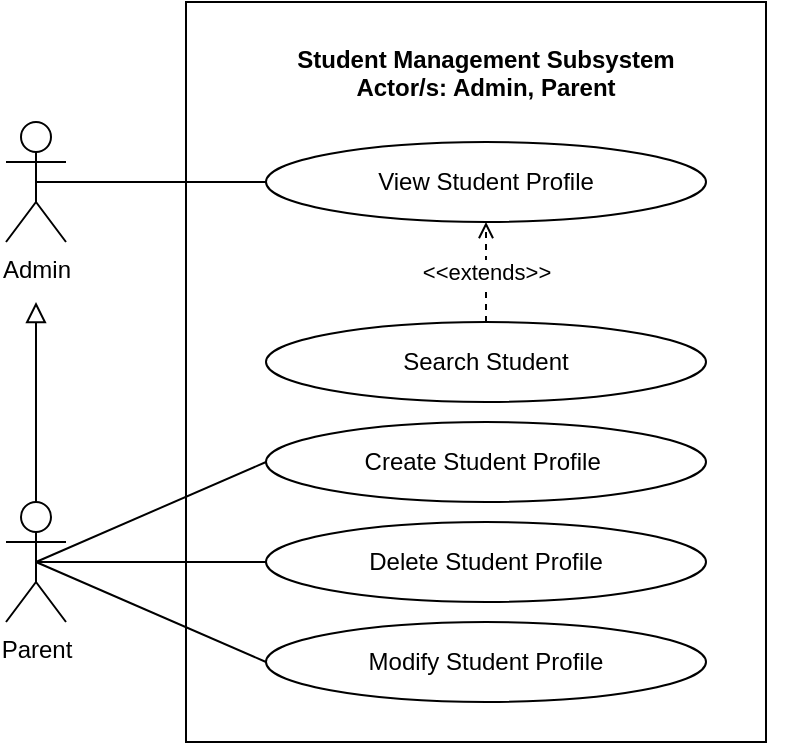 <mxfile version="14.6.13" type="device" pages="10"><diagram id="qzljFB-hOaYWBOiEcN4N" name="SMS"><mxGraphModel dx="926" dy="626" grid="1" gridSize="10" guides="1" tooltips="1" connect="1" arrows="1" fold="1" page="1" pageScale="1" pageWidth="850" pageHeight="1100" math="0" shadow="0"><root><mxCell id="JewozOC8yLnpFLmOhMqg-0"/><mxCell id="JewozOC8yLnpFLmOhMqg-1" parent="JewozOC8yLnpFLmOhMqg-0"/><mxCell id="FqNuev9cHc2IyG5jevnL-0" value="" style="html=1;fillColor=none;" parent="JewozOC8yLnpFLmOhMqg-1" vertex="1"><mxGeometry x="420" y="180" width="290" height="370" as="geometry"/></mxCell><mxCell id="FqNuev9cHc2IyG5jevnL-2" style="edgeStyle=none;rounded=0;jumpStyle=arc;jumpSize=14;orthogonalLoop=1;jettySize=auto;html=1;exitX=0.5;exitY=0.5;exitDx=0;exitDy=0;exitPerimeter=0;entryX=0;entryY=0.5;entryDx=0;entryDy=0;startArrow=none;startFill=0;endArrow=none;endFill=0;startSize=11;endSize=11;" parent="JewozOC8yLnpFLmOhMqg-1" source="FqNuev9cHc2IyG5jevnL-6" target="FqNuev9cHc2IyG5jevnL-14" edge="1"><mxGeometry relative="1" as="geometry"/></mxCell><mxCell id="FqNuev9cHc2IyG5jevnL-4" style="edgeStyle=none;rounded=0;jumpStyle=arc;jumpSize=14;orthogonalLoop=1;jettySize=auto;html=1;exitX=0.5;exitY=0.5;exitDx=0;exitDy=0;exitPerimeter=0;entryX=0;entryY=0.5;entryDx=0;entryDy=0;startArrow=none;startFill=0;endArrow=none;endFill=0;startSize=11;endSize=11;" parent="JewozOC8yLnpFLmOhMqg-1" source="FqNuev9cHc2IyG5jevnL-6" target="FqNuev9cHc2IyG5jevnL-18" edge="1"><mxGeometry relative="1" as="geometry"/></mxCell><mxCell id="3w_TDD0MuZPfGeYKdoQH-3" style="edgeStyle=none;rounded=0;orthogonalLoop=1;jettySize=auto;html=1;exitX=0.5;exitY=0.5;exitDx=0;exitDy=0;exitPerimeter=0;entryX=0;entryY=0.5;entryDx=0;entryDy=0;endArrow=none;endFill=0;" parent="JewozOC8yLnpFLmOhMqg-1" source="FqNuev9cHc2IyG5jevnL-6" target="3w_TDD0MuZPfGeYKdoQH-0" edge="1"><mxGeometry relative="1" as="geometry"/></mxCell><mxCell id="qfskkZoIAtr-PpaSTrch-0" value="" style="edgeStyle=none;rounded=0;jumpStyle=arc;jumpSize=10;orthogonalLoop=1;jettySize=auto;html=1;endArrow=block;endFill=0;endSize=8;exitX=0.5;exitY=0;exitDx=0;exitDy=0;exitPerimeter=0;" parent="JewozOC8yLnpFLmOhMqg-1" source="FqNuev9cHc2IyG5jevnL-6" edge="1"><mxGeometry relative="1" as="geometry"><mxPoint x="345" y="400" as="sourcePoint"/><mxPoint x="345" y="330" as="targetPoint"/></mxGeometry></mxCell><mxCell id="FqNuev9cHc2IyG5jevnL-6" value="Parent" style="shape=umlActor;verticalLabelPosition=bottom;verticalAlign=top;html=1;fillColor=none;" parent="JewozOC8yLnpFLmOhMqg-1" vertex="1"><mxGeometry x="330" y="430" width="30" height="60" as="geometry"/></mxCell><mxCell id="4HteezjayI1AIiGVY9ii-0" style="edgeStyle=none;rounded=0;orthogonalLoop=1;jettySize=auto;html=1;exitX=0.5;exitY=0.5;exitDx=0;exitDy=0;exitPerimeter=0;entryX=0;entryY=0.5;entryDx=0;entryDy=0;endArrow=none;endFill=0;jumpStyle=arc;jumpSize=10;" parent="JewozOC8yLnpFLmOhMqg-1" source="FqNuev9cHc2IyG5jevnL-10" target="FqNuev9cHc2IyG5jevnL-15" edge="1"><mxGeometry relative="1" as="geometry"/></mxCell><mxCell id="FqNuev9cHc2IyG5jevnL-10" value="Admin" style="shape=umlActor;verticalLabelPosition=bottom;verticalAlign=top;html=1;fillColor=none;" parent="JewozOC8yLnpFLmOhMqg-1" vertex="1"><mxGeometry x="330" y="240" width="30" height="60" as="geometry"/></mxCell><mxCell id="FqNuev9cHc2IyG5jevnL-12" value="Student Management Subsystem&#10;Actor/s: Admin, Parent" style="text;align=center;fontStyle=1;verticalAlign=middle;spacingLeft=3;spacingRight=3;strokeColor=none;rotatable=0;points=[[0,0.5],[1,0.5]];portConstraint=eastwest;fillColor=none;" parent="JewozOC8yLnpFLmOhMqg-1" vertex="1"><mxGeometry x="410" y="200" width="320" height="30" as="geometry"/></mxCell><mxCell id="FqNuev9cHc2IyG5jevnL-14" value="Create Student Profile&amp;nbsp;" style="ellipse;whiteSpace=wrap;html=1;fillColor=none;" parent="JewozOC8yLnpFLmOhMqg-1" vertex="1"><mxGeometry x="460" y="390" width="220" height="40" as="geometry"/></mxCell><mxCell id="ICvgBUBzWEFraVmd5HbI-2" value="&amp;lt;&amp;lt;extends&amp;gt;&amp;gt;" style="edgeStyle=none;rounded=0;jumpStyle=arc;jumpSize=10;orthogonalLoop=1;jettySize=auto;html=1;exitX=0.5;exitY=0;exitDx=0;exitDy=0;entryX=0.5;entryY=1;entryDx=0;entryDy=0;dashed=1;endArrow=open;endFill=0;" parent="JewozOC8yLnpFLmOhMqg-1" source="ICvgBUBzWEFraVmd5HbI-0" target="FqNuev9cHc2IyG5jevnL-15" edge="1"><mxGeometry relative="1" as="geometry"/></mxCell><mxCell id="FqNuev9cHc2IyG5jevnL-15" value="View Student Profile" style="ellipse;whiteSpace=wrap;html=1;fillColor=none;" parent="JewozOC8yLnpFLmOhMqg-1" vertex="1"><mxGeometry x="460" y="250" width="220" height="40" as="geometry"/></mxCell><mxCell id="FqNuev9cHc2IyG5jevnL-18" value="Modify Student Profile" style="ellipse;whiteSpace=wrap;html=1;fillColor=none;" parent="JewozOC8yLnpFLmOhMqg-1" vertex="1"><mxGeometry x="460" y="490" width="220" height="40" as="geometry"/></mxCell><mxCell id="3w_TDD0MuZPfGeYKdoQH-0" value="Delete Student Profile" style="ellipse;whiteSpace=wrap;html=1;fillColor=none;" parent="JewozOC8yLnpFLmOhMqg-1" vertex="1"><mxGeometry x="460" y="440" width="220" height="40" as="geometry"/></mxCell><mxCell id="ICvgBUBzWEFraVmd5HbI-0" value="Search Student" style="ellipse;whiteSpace=wrap;html=1;fillColor=none;" parent="JewozOC8yLnpFLmOhMqg-1" vertex="1"><mxGeometry x="460" y="340" width="220" height="40" as="geometry"/></mxCell></root></mxGraphModel></diagram><diagram id="hZojRljrfaBt_-NroHho" name="PARENTS AREA"><mxGraphModel dx="926" dy="626" grid="1" gridSize="10" guides="1" tooltips="1" connect="1" arrows="1" fold="1" page="1" pageScale="1" pageWidth="850" pageHeight="1100" math="0" shadow="0"><root><mxCell id="EquTxbhpZ0DYuYhOju7X-0"/><mxCell id="EquTxbhpZ0DYuYhOju7X-1" parent="EquTxbhpZ0DYuYhOju7X-0"/><mxCell id="r1uUE86IKF_ywa39t8mg-0" value="" style="html=1;fillColor=none;" parent="EquTxbhpZ0DYuYhOju7X-1" vertex="1"><mxGeometry x="350" y="195" width="240" height="365" as="geometry"/></mxCell><mxCell id="r1uUE86IKF_ywa39t8mg-2" style="edgeStyle=none;rounded=0;jumpStyle=arc;jumpSize=14;orthogonalLoop=1;jettySize=auto;html=1;exitX=0.5;exitY=0.5;exitDx=0;exitDy=0;exitPerimeter=0;entryX=0;entryY=0.5;entryDx=0;entryDy=0;startArrow=none;startFill=0;endArrow=none;endFill=0;startSize=11;endSize=11;" parent="EquTxbhpZ0DYuYhOju7X-1" source="r1uUE86IKF_ywa39t8mg-4" target="r1uUE86IKF_ywa39t8mg-8" edge="1"><mxGeometry relative="1" as="geometry"/></mxCell><mxCell id="Ktv1PAOE-UDUOPa3zuJM-2" style="edgeStyle=none;rounded=0;jumpStyle=arc;jumpSize=14;orthogonalLoop=1;jettySize=auto;html=1;exitX=0.5;exitY=0.5;exitDx=0;exitDy=0;exitPerimeter=0;entryX=0;entryY=0.5;entryDx=0;entryDy=0;endArrow=none;endFill=0;startSize=9;endSize=11;" parent="EquTxbhpZ0DYuYhOju7X-1" source="r1uUE86IKF_ywa39t8mg-4" target="Ktv1PAOE-UDUOPa3zuJM-0" edge="1"><mxGeometry relative="1" as="geometry"/></mxCell><mxCell id="Ktv1PAOE-UDUOPa3zuJM-3" style="edgeStyle=none;rounded=0;jumpStyle=arc;jumpSize=14;orthogonalLoop=1;jettySize=auto;html=1;exitX=0.5;exitY=0.5;exitDx=0;exitDy=0;exitPerimeter=0;entryX=0;entryY=0.5;entryDx=0;entryDy=0;endArrow=none;endFill=0;startSize=9;endSize=11;" parent="EquTxbhpZ0DYuYhOju7X-1" source="r1uUE86IKF_ywa39t8mg-4" target="Ktv1PAOE-UDUOPa3zuJM-1" edge="1"><mxGeometry relative="1" as="geometry"/></mxCell><mxCell id="B0Bua_NQoxOIs2ykGgWZ-1" style="edgeStyle=none;rounded=0;jumpStyle=arc;jumpSize=14;orthogonalLoop=1;jettySize=auto;html=1;exitX=0.5;exitY=0.5;exitDx=0;exitDy=0;exitPerimeter=0;entryX=0;entryY=0.5;entryDx=0;entryDy=0;endArrow=none;endFill=0;startSize=9;endSize=11;" parent="EquTxbhpZ0DYuYhOju7X-1" source="r1uUE86IKF_ywa39t8mg-4" target="B0Bua_NQoxOIs2ykGgWZ-0" edge="1"><mxGeometry relative="1" as="geometry"/></mxCell><mxCell id="y2tYpzZeK2R2IPfGKgoa-1" style="edgeStyle=none;rounded=0;orthogonalLoop=1;jettySize=auto;html=1;exitX=0.5;exitY=0.5;exitDx=0;exitDy=0;exitPerimeter=0;entryX=0;entryY=0.5;entryDx=0;entryDy=0;endArrow=none;endFill=0;" edge="1" parent="EquTxbhpZ0DYuYhOju7X-1" source="r1uUE86IKF_ywa39t8mg-4" target="y2tYpzZeK2R2IPfGKgoa-0"><mxGeometry relative="1" as="geometry"/></mxCell><mxCell id="r1uUE86IKF_ywa39t8mg-4" value="Parent" style="shape=umlActor;verticalLabelPosition=bottom;verticalAlign=top;html=1;fillColor=none;" parent="EquTxbhpZ0DYuYhOju7X-1" vertex="1"><mxGeometry x="230" y="370" width="30" height="60" as="geometry"/></mxCell><mxCell id="r1uUE86IKF_ywa39t8mg-6" value="Parents Area Subsystem&#10;Actor/s: Parent" style="text;align=center;fontStyle=1;verticalAlign=middle;spacingLeft=3;spacingRight=3;strokeColor=none;rotatable=0;points=[[0,0.5],[1,0.5]];portConstraint=eastwest;fillColor=none;" parent="EquTxbhpZ0DYuYhOju7X-1" vertex="1"><mxGeometry x="310" y="200" width="320" height="30" as="geometry"/></mxCell><mxCell id="r1uUE86IKF_ywa39t8mg-8" value="Select Student Profile" style="ellipse;whiteSpace=wrap;html=1;fillColor=none;" parent="EquTxbhpZ0DYuYhOju7X-1" vertex="1"><mxGeometry x="360" y="260" width="220" height="40" as="geometry"/></mxCell><mxCell id="Ktv1PAOE-UDUOPa3zuJM-0" value="View Announcements" style="ellipse;whiteSpace=wrap;html=1;fillColor=none;" parent="EquTxbhpZ0DYuYhOju7X-1" vertex="1"><mxGeometry x="360" y="320" width="220" height="40" as="geometry"/></mxCell><mxCell id="Ktv1PAOE-UDUOPa3zuJM-1" value="View FAQs" style="ellipse;whiteSpace=wrap;html=1;fillColor=none;" parent="EquTxbhpZ0DYuYhOju7X-1" vertex="1"><mxGeometry x="360" y="380" width="220" height="40" as="geometry"/></mxCell><mxCell id="B0Bua_NQoxOIs2ykGgWZ-0" value="View Timetable" style="ellipse;whiteSpace=wrap;html=1;fillColor=none;" parent="EquTxbhpZ0DYuYhOju7X-1" vertex="1"><mxGeometry x="360" y="440" width="220" height="40" as="geometry"/></mxCell><mxCell id="y2tYpzZeK2R2IPfGKgoa-0" value="Generate Student Reports" style="ellipse;whiteSpace=wrap;html=1;fillColor=none;" vertex="1" parent="EquTxbhpZ0DYuYhOju7X-1"><mxGeometry x="360" y="500" width="220" height="40" as="geometry"/></mxCell></root></mxGraphModel></diagram><diagram id="cgOACI258h6ASG_N2nS3" name="User Management System"><mxGraphModel dx="926" dy="626" grid="1" gridSize="10" guides="1" tooltips="1" connect="1" arrows="1" fold="1" page="1" pageScale="1" pageWidth="850" pageHeight="1100" math="0" shadow="0"><root><mxCell id="4pBLNSyfVHHaNdaM9g67-0"/><mxCell id="4pBLNSyfVHHaNdaM9g67-1" parent="4pBLNSyfVHHaNdaM9g67-0"/><mxCell id="yg8VFdJlbKTCvymAkO1k-0" value="" style="html=1;fillColor=none;" parent="4pBLNSyfVHHaNdaM9g67-1" vertex="1"><mxGeometry x="222.5" y="40" width="597.5" height="340" as="geometry"/></mxCell><mxCell id="yg8VFdJlbKTCvymAkO1k-2" style="edgeStyle=none;rounded=0;jumpStyle=arc;jumpSize=14;orthogonalLoop=1;jettySize=auto;html=1;exitX=0.5;exitY=0.5;exitDx=0;exitDy=0;exitPerimeter=0;entryX=0;entryY=0.5;entryDx=0;entryDy=0;startArrow=none;startFill=0;endArrow=none;endFill=0;startSize=11;endSize=11;" parent="4pBLNSyfVHHaNdaM9g67-1" source="yg8VFdJlbKTCvymAkO1k-3" target="yg8VFdJlbKTCvymAkO1k-17" edge="1"><mxGeometry relative="1" as="geometry"/></mxCell><mxCell id="58diEEKxBO7y6hnNnmIH-4" style="edgeStyle=none;rounded=0;jumpStyle=arc;jumpSize=11;orthogonalLoop=1;jettySize=auto;html=1;exitX=0.5;exitY=0.5;exitDx=0;exitDy=0;exitPerimeter=0;entryX=0;entryY=0.5;entryDx=0;entryDy=0;startArrow=none;startFill=0;endArrow=none;endFill=0;endSize=11;" parent="4pBLNSyfVHHaNdaM9g67-1" source="yg8VFdJlbKTCvymAkO1k-3" target="58diEEKxBO7y6hnNnmIH-0" edge="1"><mxGeometry relative="1" as="geometry"/></mxCell><mxCell id="2KKE1t-yeBwNMqLuAr7k-0" style="edgeStyle=none;rounded=0;jumpStyle=arc;jumpSize=11;orthogonalLoop=1;jettySize=auto;html=1;exitX=0.5;exitY=0.5;exitDx=0;exitDy=0;exitPerimeter=0;entryX=0;entryY=0.5;entryDx=0;entryDy=0;startArrow=none;startFill=0;endArrow=none;endFill=0;endSize=11;" parent="4pBLNSyfVHHaNdaM9g67-1" source="yg8VFdJlbKTCvymAkO1k-3" target="dEjOExGxttlRibOsck3F-0" edge="1"><mxGeometry relative="1" as="geometry"/></mxCell><mxCell id="2KKE1t-yeBwNMqLuAr7k-4" style="edgeStyle=none;rounded=0;jumpStyle=arc;jumpSize=11;orthogonalLoop=1;jettySize=auto;html=1;exitX=0.5;exitY=0.5;exitDx=0;exitDy=0;exitPerimeter=0;entryX=0;entryY=0.5;entryDx=0;entryDy=0;startArrow=none;startFill=0;endArrow=none;endFill=0;endSize=11;" parent="4pBLNSyfVHHaNdaM9g67-1" source="yg8VFdJlbKTCvymAkO1k-3" target="2KKE1t-yeBwNMqLuAr7k-3" edge="1"><mxGeometry relative="1" as="geometry"/></mxCell><mxCell id="yg8VFdJlbKTCvymAkO1k-3" value="Parent" style="shape=umlActor;verticalLabelPosition=bottom;verticalAlign=top;html=1;fillColor=none;" parent="4pBLNSyfVHHaNdaM9g67-1" vertex="1"><mxGeometry x="130" y="200" width="30" height="60" as="geometry"/></mxCell><mxCell id="yg8VFdJlbKTCvymAkO1k-5" value="User Account Management &#10;Actor/s: Parent" style="text;align=center;fontStyle=1;verticalAlign=middle;spacingLeft=3;spacingRight=3;strokeColor=none;rotatable=0;points=[[0,0.5],[1,0.5]];portConstraint=eastwest;fillColor=none;" parent="4pBLNSyfVHHaNdaM9g67-1" vertex="1"><mxGeometry x="380" y="60" width="320" height="30" as="geometry"/></mxCell><mxCell id="yg8VFdJlbKTCvymAkO1k-17" value="Reset Password" style="ellipse;whiteSpace=wrap;html=1;fillColor=none;" parent="4pBLNSyfVHHaNdaM9g67-1" vertex="1"><mxGeometry x="270" y="170" width="220" height="40" as="geometry"/></mxCell><mxCell id="yg8VFdJlbKTCvymAkO1k-23" style="rounded=0;orthogonalLoop=1;jettySize=auto;html=1;exitX=0.5;exitY=0.5;exitDx=0;exitDy=0;exitPerimeter=0;entryX=0;entryY=0.5;entryDx=0;entryDy=0;endArrow=none;endFill=0;jumpStyle=arc;jumpSize=11;" parent="4pBLNSyfVHHaNdaM9g67-1" source="yg8VFdJlbKTCvymAkO1k-3" target="yg8VFdJlbKTCvymAkO1k-26" edge="1"><mxGeometry relative="1" as="geometry"/></mxCell><mxCell id="2UQXOdFKWFlTYkGB8BDH-1" value="&amp;lt;&amp;lt;include&amp;gt;&amp;gt;" style="edgeStyle=orthogonalEdgeStyle;rounded=0;orthogonalLoop=1;jettySize=auto;html=1;exitX=1;exitY=0.5;exitDx=0;exitDy=0;entryX=0;entryY=0.5;entryDx=0;entryDy=0;dashed=1;endArrow=open;endFill=0;endSize=8;" edge="1" parent="4pBLNSyfVHHaNdaM9g67-1" source="yg8VFdJlbKTCvymAkO1k-26" target="2UQXOdFKWFlTYkGB8BDH-0"><mxGeometry relative="1" as="geometry"/></mxCell><mxCell id="yg8VFdJlbKTCvymAkO1k-26" value="Create account" style="ellipse;whiteSpace=wrap;html=1;fillColor=none;" parent="4pBLNSyfVHHaNdaM9g67-1" vertex="1"><mxGeometry x="270" y="120" width="220" height="40" as="geometry"/></mxCell><mxCell id="2UQXOdFKWFlTYkGB8BDH-4" value="&amp;lt;&amp;lt;include&amp;gt;&amp;gt;" style="rounded=0;orthogonalLoop=1;jettySize=auto;html=1;exitX=1;exitY=0.5;exitDx=0;exitDy=0;entryX=0;entryY=0.5;entryDx=0;entryDy=0;dashed=1;endArrow=open;endFill=0;endSize=8;" edge="1" parent="4pBLNSyfVHHaNdaM9g67-1" source="58diEEKxBO7y6hnNnmIH-0" target="2UQXOdFKWFlTYkGB8BDH-2"><mxGeometry relative="1" as="geometry"/></mxCell><mxCell id="2UQXOdFKWFlTYkGB8BDH-5" value="&amp;lt;&amp;lt;include&amp;gt;&amp;gt;" style="edgeStyle=none;rounded=0;orthogonalLoop=1;jettySize=auto;html=1;exitX=1;exitY=0.5;exitDx=0;exitDy=0;entryX=0;entryY=0.5;entryDx=0;entryDy=0;dashed=1;endArrow=open;endFill=0;endSize=8;" edge="1" parent="4pBLNSyfVHHaNdaM9g67-1" source="58diEEKxBO7y6hnNnmIH-0" target="2UQXOdFKWFlTYkGB8BDH-3"><mxGeometry relative="1" as="geometry"/></mxCell><mxCell id="58diEEKxBO7y6hnNnmIH-0" value="Change Password" style="ellipse;whiteSpace=wrap;html=1;fillColor=none;" parent="4pBLNSyfVHHaNdaM9g67-1" vertex="1"><mxGeometry x="270" y="220" width="220" height="40" as="geometry"/></mxCell><mxCell id="dEjOExGxttlRibOsck3F-0" value="Update User Profile" style="ellipse;whiteSpace=wrap;html=1;fillColor=none;" parent="4pBLNSyfVHHaNdaM9g67-1" vertex="1"><mxGeometry x="270" y="270" width="220" height="40" as="geometry"/></mxCell><mxCell id="2KKE1t-yeBwNMqLuAr7k-3" value="View User Information" style="ellipse;whiteSpace=wrap;html=1;fillColor=none;" parent="4pBLNSyfVHHaNdaM9g67-1" vertex="1"><mxGeometry x="270" y="320" width="220" height="40" as="geometry"/></mxCell><mxCell id="2UQXOdFKWFlTYkGB8BDH-0" value="Verify Email" style="ellipse;whiteSpace=wrap;html=1;fillColor=none;" vertex="1" parent="4pBLNSyfVHHaNdaM9g67-1"><mxGeometry x="590" y="120" width="220" height="40" as="geometry"/></mxCell><mxCell id="2UQXOdFKWFlTYkGB8BDH-2" value="Verify Old Password" style="ellipse;whiteSpace=wrap;html=1;fillColor=none;" vertex="1" parent="4pBLNSyfVHHaNdaM9g67-1"><mxGeometry x="590" y="200" width="220" height="40" as="geometry"/></mxCell><mxCell id="2UQXOdFKWFlTYkGB8BDH-3" value="Verify New Password" style="ellipse;whiteSpace=wrap;html=1;fillColor=none;" vertex="1" parent="4pBLNSyfVHHaNdaM9g67-1"><mxGeometry x="590" y="250" width="220" height="40" as="geometry"/></mxCell></root></mxGraphModel></diagram><diagram id="KRSPL411Q8GhmbWpanCT" name="VSS"><mxGraphModel dx="926" dy="626" grid="1" gridSize="10" guides="1" tooltips="1" connect="1" arrows="1" fold="1" page="1" pageScale="1" pageWidth="850" pageHeight="1100" math="0" shadow="0"><root><mxCell id="L4H54yvz5vo9FGuHxKO8-0"/><mxCell id="L4H54yvz5vo9FGuHxKO8-1" parent="L4H54yvz5vo9FGuHxKO8-0"/><mxCell id="ajeMKmfif8rfIK4k3p3E-26" value="" style="html=1;fillColor=none;" parent="L4H54yvz5vo9FGuHxKO8-1" vertex="1"><mxGeometry x="440" y="80" width="590" height="370" as="geometry"/></mxCell><mxCell id="ajeMKmfif8rfIK4k3p3E-27" style="rounded=0;jumpStyle=arc;jumpSize=14;orthogonalLoop=1;jettySize=auto;html=1;exitX=0.5;exitY=0.5;exitDx=0;exitDy=0;exitPerimeter=0;entryX=0;entryY=0.5;entryDx=0;entryDy=0;startArrow=none;startFill=0;endArrow=none;endFill=0;startSize=11;endSize=11;" parent="L4H54yvz5vo9FGuHxKO8-1" source="ajeMKmfif8rfIK4k3p3E-31" target="ajeMKmfif8rfIK4k3p3E-34" edge="1"><mxGeometry relative="1" as="geometry"/></mxCell><mxCell id="ajeMKmfif8rfIK4k3p3E-28" style="edgeStyle=none;rounded=0;jumpStyle=arc;jumpSize=14;orthogonalLoop=1;jettySize=auto;html=1;exitX=0.5;exitY=0.5;exitDx=0;exitDy=0;exitPerimeter=0;entryX=0;entryY=0.5;entryDx=0;entryDy=0;startArrow=none;startFill=0;endArrow=none;endFill=0;startSize=11;endSize=11;" parent="L4H54yvz5vo9FGuHxKO8-1" source="ajeMKmfif8rfIK4k3p3E-31" target="ajeMKmfif8rfIK4k3p3E-37" edge="1"><mxGeometry relative="1" as="geometry"/></mxCell><mxCell id="ajeMKmfif8rfIK4k3p3E-29" style="edgeStyle=none;rounded=0;jumpStyle=arc;jumpSize=14;orthogonalLoop=1;jettySize=auto;html=1;exitX=0.5;exitY=0.5;exitDx=0;exitDy=0;exitPerimeter=0;entryX=0;entryY=0.5;entryDx=0;entryDy=0;startArrow=none;startFill=0;endArrow=none;endFill=0;startSize=11;endSize=11;" parent="L4H54yvz5vo9FGuHxKO8-1" source="ajeMKmfif8rfIK4k3p3E-31" target="ajeMKmfif8rfIK4k3p3E-39" edge="1"><mxGeometry relative="1" as="geometry"/></mxCell><mxCell id="uyUpX3Ddq2-gwpT4Hoi4-1" style="edgeStyle=none;rounded=0;jumpStyle=arc;jumpSize=10;orthogonalLoop=1;jettySize=auto;html=1;exitX=0.5;exitY=0.5;exitDx=0;exitDy=0;exitPerimeter=0;entryX=0;entryY=0.5;entryDx=0;entryDy=0;endArrow=none;endFill=0;endSize=8;" parent="L4H54yvz5vo9FGuHxKO8-1" source="ajeMKmfif8rfIK4k3p3E-31" target="uyUpX3Ddq2-gwpT4Hoi4-0" edge="1"><mxGeometry relative="1" as="geometry"/></mxCell><mxCell id="ajeMKmfif8rfIK4k3p3E-31" value="Admin" style="shape=umlActor;verticalLabelPosition=bottom;verticalAlign=top;html=1;fillColor=none;" parent="L4H54yvz5vo9FGuHxKO8-1" vertex="1"><mxGeometry x="360" y="170" width="30" height="60" as="geometry"/></mxCell><mxCell id="ajeMKmfif8rfIK4k3p3E-32" style="edgeStyle=none;rounded=0;jumpStyle=arc;jumpSize=14;orthogonalLoop=1;jettySize=auto;html=1;exitX=1;exitY=0.5;exitDx=0;exitDy=0;entryX=0;entryY=0.5;entryDx=0;entryDy=0;dashed=1;startArrow=none;startFill=0;endArrow=open;endFill=0;startSize=11;endSize=11;" parent="L4H54yvz5vo9FGuHxKO8-1" source="ajeMKmfif8rfIK4k3p3E-34" target="ajeMKmfif8rfIK4k3p3E-36" edge="1"><mxGeometry relative="1" as="geometry"/></mxCell><mxCell id="ajeMKmfif8rfIK4k3p3E-33" value="&amp;lt;&amp;lt;include&amp;gt;&amp;gt;" style="edgeLabel;html=1;align=center;verticalAlign=middle;resizable=0;points=[];" parent="ajeMKmfif8rfIK4k3p3E-32" vertex="1" connectable="0"><mxGeometry x="-0.342" y="1" relative="1" as="geometry"><mxPoint as="offset"/></mxGeometry></mxCell><mxCell id="ajeMKmfif8rfIK4k3p3E-34" value="Upload Videos" style="ellipse;whiteSpace=wrap;html=1;fillColor=none;" parent="L4H54yvz5vo9FGuHxKO8-1" vertex="1"><mxGeometry x="480" y="140" width="220" height="40" as="geometry"/></mxCell><mxCell id="ajeMKmfif8rfIK4k3p3E-35" value="Video Platform Subsystem&#10;Actor/s: Admin, Student" style="text;align=center;fontStyle=1;verticalAlign=middle;spacingLeft=3;spacingRight=3;strokeColor=none;rotatable=0;points=[[0,0.5],[1,0.5]];portConstraint=eastwest;fillColor=none;" parent="L4H54yvz5vo9FGuHxKO8-1" vertex="1"><mxGeometry x="600" y="90" width="320" height="30" as="geometry"/></mxCell><mxCell id="ajeMKmfif8rfIK4k3p3E-36" value="Adding of Video Information" style="ellipse;whiteSpace=wrap;html=1;fillColor=none;" parent="L4H54yvz5vo9FGuHxKO8-1" vertex="1"><mxGeometry x="780" y="140" width="220" height="40" as="geometry"/></mxCell><mxCell id="7Aix48_PXc_1j4KO8Mxw-0" value="&amp;lt;&amp;lt;include&amp;gt;&amp;gt;" style="edgeStyle=none;rounded=0;jumpStyle=arc;jumpSize=10;orthogonalLoop=1;jettySize=auto;html=1;exitX=1;exitY=0.5;exitDx=0;exitDy=0;entryX=0;entryY=0;entryDx=0;entryDy=0;endArrow=open;endFill=0;endSize=8;dashed=1;" parent="L4H54yvz5vo9FGuHxKO8-1" source="ajeMKmfif8rfIK4k3p3E-37" target="ajeMKmfif8rfIK4k3p3E-38" edge="1"><mxGeometry relative="1" as="geometry"/></mxCell><mxCell id="ajeMKmfif8rfIK4k3p3E-37" value="Modify Video Details" style="ellipse;whiteSpace=wrap;html=1;fillColor=none;" parent="L4H54yvz5vo9FGuHxKO8-1" vertex="1"><mxGeometry x="480" y="240" width="220" height="40" as="geometry"/></mxCell><mxCell id="ajeMKmfif8rfIK4k3p3E-38" value="Search Video by Title/Keywords" style="ellipse;whiteSpace=wrap;html=1;fillColor=none;" parent="L4H54yvz5vo9FGuHxKO8-1" vertex="1"><mxGeometry x="780" y="270" width="220" height="40" as="geometry"/></mxCell><mxCell id="7Aix48_PXc_1j4KO8Mxw-1" value="&amp;lt;&amp;lt;extends&amp;gt;&amp;gt;" style="edgeStyle=none;rounded=0;jumpStyle=arc;jumpSize=10;orthogonalLoop=1;jettySize=auto;html=1;exitX=0;exitY=1;exitDx=0;exitDy=0;entryX=1;entryY=0;entryDx=0;entryDy=0;dashed=1;endArrow=open;endFill=0;endSize=8;" parent="L4H54yvz5vo9FGuHxKO8-1" source="ajeMKmfif8rfIK4k3p3E-38" target="ajeMKmfif8rfIK4k3p3E-39" edge="1"><mxGeometry relative="1" as="geometry"/></mxCell><mxCell id="ajeMKmfif8rfIK4k3p3E-39" value="Play Video" style="ellipse;whiteSpace=wrap;html=1;fillColor=none;" parent="L4H54yvz5vo9FGuHxKO8-1" vertex="1"><mxGeometry x="480" y="310" width="220" height="40" as="geometry"/></mxCell><mxCell id="ajeMKmfif8rfIK4k3p3E-49" style="edgeStyle=none;rounded=0;jumpStyle=arc;jumpSize=10;orthogonalLoop=1;jettySize=auto;html=1;exitX=0.5;exitY=0.5;exitDx=0;exitDy=0;exitPerimeter=0;entryX=0;entryY=0.5;entryDx=0;entryDy=0;startArrow=none;startFill=0;endArrow=none;endFill=0;startSize=11;endSize=11;" parent="L4H54yvz5vo9FGuHxKO8-1" source="ajeMKmfif8rfIK4k3p3E-50" target="ajeMKmfif8rfIK4k3p3E-39" edge="1"><mxGeometry relative="1" as="geometry"/></mxCell><mxCell id="Ukze0uRILM3C8KgfUhk8-5" style="edgeStyle=none;rounded=0;orthogonalLoop=1;jettySize=auto;html=1;exitX=0.5;exitY=0.5;exitDx=0;exitDy=0;exitPerimeter=0;entryX=0;entryY=0.5;entryDx=0;entryDy=0;endArrow=none;endFill=0;endSize=8;" parent="L4H54yvz5vo9FGuHxKO8-1" source="ajeMKmfif8rfIK4k3p3E-50" target="Ukze0uRILM3C8KgfUhk8-1" edge="1"><mxGeometry relative="1" as="geometry"/></mxCell><mxCell id="ajeMKmfif8rfIK4k3p3E-50" value="Student" style="shape=umlActor;verticalLabelPosition=bottom;verticalAlign=top;html=1;fillColor=none;" parent="L4H54yvz5vo9FGuHxKO8-1" vertex="1"><mxGeometry x="360" y="330" width="30" height="60" as="geometry"/></mxCell><mxCell id="7Aix48_PXc_1j4KO8Mxw-2" value="&amp;lt;&amp;lt;extends&amp;gt;&amp;gt;" style="edgeStyle=none;rounded=0;jumpStyle=arc;jumpSize=10;orthogonalLoop=1;jettySize=auto;html=1;exitX=0;exitY=0.5;exitDx=0;exitDy=0;entryX=1;entryY=1;entryDx=0;entryDy=0;dashed=1;endArrow=open;endFill=0;endSize=8;" parent="L4H54yvz5vo9FGuHxKO8-1" source="Ukze0uRILM3C8KgfUhk8-0" target="ajeMKmfif8rfIK4k3p3E-39" edge="1"><mxGeometry relative="1" as="geometry"/></mxCell><mxCell id="Ukze0uRILM3C8KgfUhk8-0" value="Search Video by Categories" style="ellipse;whiteSpace=wrap;html=1;fillColor=none;" parent="L4H54yvz5vo9FGuHxKO8-1" vertex="1"><mxGeometry x="780" y="340" width="220" height="40" as="geometry"/></mxCell><mxCell id="Ukze0uRILM3C8KgfUhk8-1" value="Filter Favorites Videos" style="ellipse;whiteSpace=wrap;html=1;fillColor=none;" parent="L4H54yvz5vo9FGuHxKO8-1" vertex="1"><mxGeometry x="480" y="370" width="220" height="40" as="geometry"/></mxCell><mxCell id="uyUpX3Ddq2-gwpT4Hoi4-0" value="Delete Videos" style="ellipse;whiteSpace=wrap;html=1;fillColor=none;" parent="L4H54yvz5vo9FGuHxKO8-1" vertex="1"><mxGeometry x="480" y="190" width="220" height="40" as="geometry"/></mxCell></root></mxGraphModel></diagram><diagram id="m7iHS9VzAbqQQeWXclan" name="Subjects Management Subsystem"><mxGraphModel dx="926" dy="626" grid="1" gridSize="10" guides="1" tooltips="1" connect="1" arrows="1" fold="1" page="1" pageScale="1" pageWidth="850" pageHeight="1100" math="0" shadow="0"><root><mxCell id="X9HMXsM58HmVLm1QCTDH-0"/><mxCell id="X9HMXsM58HmVLm1QCTDH-1" parent="X9HMXsM58HmVLm1QCTDH-0"/><mxCell id="8MxPLINghY2ObQmUjXld-0" value="" style="html=1;fillColor=none;" vertex="1" parent="X9HMXsM58HmVLm1QCTDH-1"><mxGeometry x="187" y="210" width="553" height="300" as="geometry"/></mxCell><mxCell id="8MxPLINghY2ObQmUjXld-1" style="edgeStyle=none;rounded=0;jumpStyle=arc;jumpSize=14;orthogonalLoop=1;jettySize=auto;html=1;exitX=0.5;exitY=0.5;exitDx=0;exitDy=0;exitPerimeter=0;entryX=0;entryY=0.5;entryDx=0;entryDy=0;startArrow=none;startFill=0;endArrow=none;endFill=0;startSize=11;endSize=11;" edge="1" parent="X9HMXsM58HmVLm1QCTDH-1" source="8MxPLINghY2ObQmUjXld-16" target="8MxPLINghY2ObQmUjXld-18"><mxGeometry relative="1" as="geometry"><mxPoint x="220" y="380" as="targetPoint"/></mxGeometry></mxCell><mxCell id="8MxPLINghY2ObQmUjXld-5" style="rounded=0;orthogonalLoop=1;jettySize=auto;html=1;exitX=0.5;exitY=0.5;exitDx=0;exitDy=0;exitPerimeter=0;entryX=0;entryY=0.5;entryDx=0;entryDy=0;endArrow=none;endFill=0;" edge="1" parent="X9HMXsM58HmVLm1QCTDH-1" source="8MxPLINghY2ObQmUjXld-16" target="8MxPLINghY2ObQmUjXld-22"><mxGeometry relative="1" as="geometry"/></mxCell><mxCell id="8MxPLINghY2ObQmUjXld-6" style="edgeStyle=none;rounded=0;orthogonalLoop=1;jettySize=auto;html=1;exitX=0.5;exitY=0.5;exitDx=0;exitDy=0;exitPerimeter=0;entryX=0;entryY=0.5;entryDx=0;entryDy=0;endArrow=none;endFill=0;" edge="1" parent="X9HMXsM58HmVLm1QCTDH-1" source="8MxPLINghY2ObQmUjXld-16" target="8MxPLINghY2ObQmUjXld-23"><mxGeometry relative="1" as="geometry"/></mxCell><mxCell id="8MxPLINghY2ObQmUjXld-7" style="edgeStyle=none;rounded=0;orthogonalLoop=1;jettySize=auto;html=1;exitX=0.5;exitY=0.5;exitDx=0;exitDy=0;exitPerimeter=0;entryX=0;entryY=0.5;entryDx=0;entryDy=0;endArrow=none;endFill=0;" edge="1" parent="X9HMXsM58HmVLm1QCTDH-1" source="8MxPLINghY2ObQmUjXld-16" target="8MxPLINghY2ObQmUjXld-24"><mxGeometry relative="1" as="geometry"/></mxCell><mxCell id="8MxPLINghY2ObQmUjXld-16" value="Admin" style="shape=umlActor;verticalLabelPosition=bottom;verticalAlign=top;html=1;fillColor=none;" vertex="1" parent="X9HMXsM58HmVLm1QCTDH-1"><mxGeometry x="70" y="340" width="30" height="60" as="geometry"/></mxCell><mxCell id="8MxPLINghY2ObQmUjXld-17" value="Subjects Management Subsystem&#10;Actor/s: Admin" style="text;align=center;fontStyle=1;verticalAlign=middle;spacingLeft=3;spacingRight=3;strokeColor=none;rotatable=0;points=[[0,0.5],[1,0.5]];portConstraint=eastwest;fillColor=none;" vertex="1" parent="X9HMXsM58HmVLm1QCTDH-1"><mxGeometry x="320" y="230" width="320" height="30" as="geometry"/></mxCell><mxCell id="8MxPLINghY2ObQmUjXld-18" value="Add Subjects&amp;nbsp;" style="ellipse;whiteSpace=wrap;html=1;fillColor=none;" vertex="1" parent="X9HMXsM58HmVLm1QCTDH-1"><mxGeometry x="210" y="290" width="220" height="40" as="geometry"/></mxCell><mxCell id="c6XmAetJlTyn3aiEYI6f-2" value="&amp;lt;&amp;lt;include&amp;gt;&amp;gt;" style="edgeStyle=none;rounded=0;orthogonalLoop=1;jettySize=auto;html=1;exitX=1;exitY=0.5;exitDx=0;exitDy=0;entryX=0;entryY=0;entryDx=0;entryDy=0;endArrow=open;endFill=0;dashed=1;" edge="1" parent="X9HMXsM58HmVLm1QCTDH-1" source="8MxPLINghY2ObQmUjXld-22" target="c6XmAetJlTyn3aiEYI6f-1"><mxGeometry relative="1" as="geometry"/></mxCell><mxCell id="8MxPLINghY2ObQmUjXld-22" value="Edit Subjects&amp;nbsp;" style="ellipse;whiteSpace=wrap;html=1;fillColor=none;" vertex="1" parent="X9HMXsM58HmVLm1QCTDH-1"><mxGeometry x="210" y="340" width="220" height="40" as="geometry"/></mxCell><mxCell id="BeIAsImfnPZ8cLY5SR5_-0" value="&amp;lt;&amp;lt;include&amp;gt;&amp;gt;" style="edgeStyle=none;rounded=0;orthogonalLoop=1;jettySize=auto;html=1;exitX=1;exitY=0.5;exitDx=0;exitDy=0;entryX=0;entryY=0.5;entryDx=0;entryDy=0;dashed=1;endArrow=open;endFill=0;" edge="1" parent="X9HMXsM58HmVLm1QCTDH-1" source="8MxPLINghY2ObQmUjXld-23" target="c6XmAetJlTyn3aiEYI6f-1"><mxGeometry relative="1" as="geometry"/></mxCell><mxCell id="8MxPLINghY2ObQmUjXld-23" value="Remove Subjects&amp;nbsp;" style="ellipse;whiteSpace=wrap;html=1;fillColor=none;" vertex="1" parent="X9HMXsM58HmVLm1QCTDH-1"><mxGeometry x="210" y="390" width="220" height="40" as="geometry"/></mxCell><mxCell id="BeIAsImfnPZ8cLY5SR5_-1" value="&amp;lt;&amp;lt;include&amp;gt;&amp;gt;" style="edgeStyle=none;rounded=0;orthogonalLoop=1;jettySize=auto;html=1;exitX=1;exitY=0.5;exitDx=0;exitDy=0;entryX=0;entryY=1;entryDx=0;entryDy=0;dashed=1;endArrow=open;endFill=0;" edge="1" parent="X9HMXsM58HmVLm1QCTDH-1" source="8MxPLINghY2ObQmUjXld-24" target="c6XmAetJlTyn3aiEYI6f-1"><mxGeometry relative="1" as="geometry"/></mxCell><mxCell id="8MxPLINghY2ObQmUjXld-24" value="View Subjects Table" style="ellipse;whiteSpace=wrap;html=1;fillColor=none;" vertex="1" parent="X9HMXsM58HmVLm1QCTDH-1"><mxGeometry x="210" y="440" width="220" height="40" as="geometry"/></mxCell><mxCell id="c6XmAetJlTyn3aiEYI6f-0" style="edgeStyle=none;rounded=0;orthogonalLoop=1;jettySize=auto;html=1;exitX=1;exitY=0.5;exitDx=0;exitDy=0;entryX=1;entryY=0.467;entryDx=0;entryDy=0;entryPerimeter=0;endArrow=none;endFill=0;" edge="1" parent="X9HMXsM58HmVLm1QCTDH-1" source="8MxPLINghY2ObQmUjXld-0" target="8MxPLINghY2ObQmUjXld-0"><mxGeometry relative="1" as="geometry"/></mxCell><mxCell id="c6XmAetJlTyn3aiEYI6f-1" value="Search Subjects" style="ellipse;whiteSpace=wrap;html=1;fillColor=none;" vertex="1" parent="X9HMXsM58HmVLm1QCTDH-1"><mxGeometry x="510" y="390" width="220" height="40" as="geometry"/></mxCell></root></mxGraphModel></diagram><diagram id="4X3p1bWLx1raJQOgFTel" name="Topics Management Subsystem"><mxGraphModel dx="926" dy="626" grid="1" gridSize="10" guides="1" tooltips="1" connect="1" arrows="1" fold="1" page="1" pageScale="1" pageWidth="850" pageHeight="1100" math="0" shadow="0"><root><mxCell id="k4mU2vpOP8LWcVFFzID--0"/><mxCell id="k4mU2vpOP8LWcVFFzID--1" parent="k4mU2vpOP8LWcVFFzID--0"/><mxCell id="oVyl6Btm3i6Lubifpdeb-0" value="" style="html=1;fillColor=none;" parent="k4mU2vpOP8LWcVFFzID--1" vertex="1"><mxGeometry x="190" y="420" width="553" height="300" as="geometry"/></mxCell><mxCell id="sTAVnFzyWgiYKTqjRDOg-0" style="edgeStyle=none;rounded=0;orthogonalLoop=1;jettySize=auto;html=1;exitX=0.5;exitY=0.5;exitDx=0;exitDy=0;exitPerimeter=0;entryX=0;entryY=0.5;entryDx=0;entryDy=0;endArrow=none;endFill=0;strokeColor=#190000;" parent="k4mU2vpOP8LWcVFFzID--1" source="sTAVnFzyWgiYKTqjRDOg-4" target="sTAVnFzyWgiYKTqjRDOg-5" edge="1"><mxGeometry relative="1" as="geometry"/></mxCell><mxCell id="sTAVnFzyWgiYKTqjRDOg-1" style="edgeStyle=none;rounded=0;orthogonalLoop=1;jettySize=auto;html=1;exitX=0.5;exitY=0.5;exitDx=0;exitDy=0;exitPerimeter=0;entryX=0;entryY=0.5;entryDx=0;entryDy=0;endArrow=none;endFill=0;" parent="k4mU2vpOP8LWcVFFzID--1" source="sTAVnFzyWgiYKTqjRDOg-4" target="sTAVnFzyWgiYKTqjRDOg-6" edge="1"><mxGeometry relative="1" as="geometry"/></mxCell><mxCell id="sTAVnFzyWgiYKTqjRDOg-2" style="edgeStyle=none;rounded=0;orthogonalLoop=1;jettySize=auto;html=1;exitX=0.5;exitY=0.5;exitDx=0;exitDy=0;exitPerimeter=0;entryX=0;entryY=0.5;entryDx=0;entryDy=0;endArrow=none;endFill=0;" parent="k4mU2vpOP8LWcVFFzID--1" source="sTAVnFzyWgiYKTqjRDOg-4" target="sTAVnFzyWgiYKTqjRDOg-7" edge="1"><mxGeometry relative="1" as="geometry"/></mxCell><mxCell id="sTAVnFzyWgiYKTqjRDOg-3" style="edgeStyle=none;rounded=0;orthogonalLoop=1;jettySize=auto;html=1;exitX=0.5;exitY=0.5;exitDx=0;exitDy=0;exitPerimeter=0;entryX=0;entryY=0.5;entryDx=0;entryDy=0;endArrow=none;endFill=0;" parent="k4mU2vpOP8LWcVFFzID--1" source="sTAVnFzyWgiYKTqjRDOg-4" target="sTAVnFzyWgiYKTqjRDOg-8" edge="1"><mxGeometry relative="1" as="geometry"/></mxCell><mxCell id="sTAVnFzyWgiYKTqjRDOg-4" value="Admin" style="shape=umlActor;verticalLabelPosition=bottom;verticalAlign=top;html=1;fillColor=none;" parent="k4mU2vpOP8LWcVFFzID--1" vertex="1"><mxGeometry x="80" y="550" width="30" height="60" as="geometry"/></mxCell><mxCell id="sTAVnFzyWgiYKTqjRDOg-5" value="Add Topic" style="ellipse;whiteSpace=wrap;html=1;fillColor=none;" parent="k4mU2vpOP8LWcVFFzID--1" vertex="1"><mxGeometry x="210" y="500" width="220" height="40" as="geometry"/></mxCell><mxCell id="sTAVnFzyWgiYKTqjRDOg-6" value="Edit Topic" style="ellipse;whiteSpace=wrap;html=1;fillColor=none;" parent="k4mU2vpOP8LWcVFFzID--1" vertex="1"><mxGeometry x="210" y="550" width="220" height="40" as="geometry"/></mxCell><mxCell id="sTAVnFzyWgiYKTqjRDOg-7" value="Remove Topic" style="ellipse;whiteSpace=wrap;html=1;fillColor=none;" parent="k4mU2vpOP8LWcVFFzID--1" vertex="1"><mxGeometry x="210" y="600" width="220" height="40" as="geometry"/></mxCell><mxCell id="sTAVnFzyWgiYKTqjRDOg-8" value="View Topics&amp;nbsp;" style="ellipse;whiteSpace=wrap;html=1;fillColor=none;" parent="k4mU2vpOP8LWcVFFzID--1" vertex="1"><mxGeometry x="210" y="650" width="220" height="40" as="geometry"/></mxCell><mxCell id="oVyl6Btm3i6Lubifpdeb-6" value="Topics Management Subsystem&#10;Actor/s: Admin" style="text;align=center;fontStyle=1;verticalAlign=middle;spacingLeft=3;spacingRight=3;strokeColor=none;rotatable=0;points=[[0,0.5],[1,0.5]];portConstraint=eastwest;fillColor=none;" parent="k4mU2vpOP8LWcVFFzID--1" vertex="1"><mxGeometry x="320" y="440" width="320" height="30" as="geometry"/></mxCell><mxCell id="oVyl6Btm3i6Lubifpdeb-8" value="&amp;lt;&amp;lt;include&amp;gt;&amp;gt;" style="edgeStyle=none;rounded=0;orthogonalLoop=1;jettySize=auto;html=1;exitX=1;exitY=0.5;exitDx=0;exitDy=0;entryX=0;entryY=0;entryDx=0;entryDy=0;endArrow=open;endFill=0;dashed=1;" parent="k4mU2vpOP8LWcVFFzID--1" target="oVyl6Btm3i6Lubifpdeb-15" edge="1"><mxGeometry relative="1" as="geometry"><mxPoint x="430" y="570" as="sourcePoint"/></mxGeometry></mxCell><mxCell id="oVyl6Btm3i6Lubifpdeb-10" value="&amp;lt;&amp;lt;include&amp;gt;&amp;gt;" style="edgeStyle=none;rounded=0;orthogonalLoop=1;jettySize=auto;html=1;exitX=1;exitY=0.5;exitDx=0;exitDy=0;entryX=0;entryY=0.5;entryDx=0;entryDy=0;dashed=1;endArrow=open;endFill=0;" parent="k4mU2vpOP8LWcVFFzID--1" target="oVyl6Btm3i6Lubifpdeb-15" edge="1"><mxGeometry relative="1" as="geometry"><mxPoint x="430" y="620" as="sourcePoint"/></mxGeometry></mxCell><mxCell id="oVyl6Btm3i6Lubifpdeb-12" value="&amp;lt;&amp;lt;include&amp;gt;&amp;gt;" style="edgeStyle=none;rounded=0;orthogonalLoop=1;jettySize=auto;html=1;exitX=1;exitY=0.5;exitDx=0;exitDy=0;entryX=0;entryY=1;entryDx=0;entryDy=0;dashed=1;endArrow=open;endFill=0;" parent="k4mU2vpOP8LWcVFFzID--1" target="oVyl6Btm3i6Lubifpdeb-15" edge="1"><mxGeometry relative="1" as="geometry"><mxPoint x="430" y="670" as="sourcePoint"/></mxGeometry></mxCell><mxCell id="oVyl6Btm3i6Lubifpdeb-14" style="edgeStyle=none;rounded=0;orthogonalLoop=1;jettySize=auto;html=1;exitX=1;exitY=0.5;exitDx=0;exitDy=0;entryX=1;entryY=0.467;entryDx=0;entryDy=0;entryPerimeter=0;endArrow=none;endFill=0;" parent="k4mU2vpOP8LWcVFFzID--1" source="oVyl6Btm3i6Lubifpdeb-0" target="oVyl6Btm3i6Lubifpdeb-0" edge="1"><mxGeometry relative="1" as="geometry"/></mxCell><mxCell id="oVyl6Btm3i6Lubifpdeb-15" value="Search Topics" style="ellipse;whiteSpace=wrap;html=1;fillColor=none;" parent="k4mU2vpOP8LWcVFFzID--1" vertex="1"><mxGeometry x="510" y="600" width="220" height="40" as="geometry"/></mxCell></root></mxGraphModel></diagram><diagram id="uVFm2_s4N_XWV_cMVQ0g" name="FAQs Management"><mxGraphModel dx="926" dy="626" grid="1" gridSize="10" guides="1" tooltips="1" connect="1" arrows="1" fold="1" page="1" pageScale="1" pageWidth="850" pageHeight="1100" math="0" shadow="0"><root><mxCell id="KJNQEuLEekSWRLr-vhRy-0"/><mxCell id="KJNQEuLEekSWRLr-vhRy-1" parent="KJNQEuLEekSWRLr-vhRy-0"/><mxCell id="ndYJv0F66sI-YPfcmZei-0" value="" style="html=1;fillColor=none;" vertex="1" parent="KJNQEuLEekSWRLr-vhRy-1"><mxGeometry x="190" y="420" width="553" height="300" as="geometry"/></mxCell><mxCell id="73ViD_0ugKfEC5zpZQzT-0" value="Edit FAQs" style="ellipse;whiteSpace=wrap;html=1;fillColor=none;" vertex="1" parent="KJNQEuLEekSWRLr-vhRy-1"><mxGeometry x="210" y="550" width="220" height="40" as="geometry"/></mxCell><mxCell id="73ViD_0ugKfEC5zpZQzT-1" value="Remove FAQs" style="ellipse;whiteSpace=wrap;html=1;fillColor=none;" vertex="1" parent="KJNQEuLEekSWRLr-vhRy-1"><mxGeometry x="210" y="600" width="220" height="40" as="geometry"/></mxCell><mxCell id="73ViD_0ugKfEC5zpZQzT-2" value="View FAQs" style="ellipse;whiteSpace=wrap;html=1;fillColor=none;" vertex="1" parent="KJNQEuLEekSWRLr-vhRy-1"><mxGeometry x="210" y="650" width="220" height="40" as="geometry"/></mxCell><mxCell id="ndYJv0F66sI-YPfcmZei-1" style="edgeStyle=none;rounded=0;orthogonalLoop=1;jettySize=auto;html=1;exitX=0.5;exitY=0.5;exitDx=0;exitDy=0;exitPerimeter=0;entryX=0;entryY=0.5;entryDx=0;entryDy=0;endArrow=none;endFill=0;strokeColor=#190000;" edge="1" parent="KJNQEuLEekSWRLr-vhRy-1" source="ndYJv0F66sI-YPfcmZei-5"><mxGeometry relative="1" as="geometry"><mxPoint x="210" y="520" as="targetPoint"/></mxGeometry></mxCell><mxCell id="ndYJv0F66sI-YPfcmZei-2" style="edgeStyle=none;rounded=0;orthogonalLoop=1;jettySize=auto;html=1;exitX=0.5;exitY=0.5;exitDx=0;exitDy=0;exitPerimeter=0;entryX=0;entryY=0.5;entryDx=0;entryDy=0;endArrow=none;endFill=0;" edge="1" parent="KJNQEuLEekSWRLr-vhRy-1" source="ndYJv0F66sI-YPfcmZei-5"><mxGeometry relative="1" as="geometry"><mxPoint x="210" y="570" as="targetPoint"/></mxGeometry></mxCell><mxCell id="ndYJv0F66sI-YPfcmZei-3" style="edgeStyle=none;rounded=0;orthogonalLoop=1;jettySize=auto;html=1;exitX=0.5;exitY=0.5;exitDx=0;exitDy=0;exitPerimeter=0;entryX=0;entryY=0.5;entryDx=0;entryDy=0;endArrow=none;endFill=0;" edge="1" parent="KJNQEuLEekSWRLr-vhRy-1" source="ndYJv0F66sI-YPfcmZei-5"><mxGeometry relative="1" as="geometry"><mxPoint x="210" y="620" as="targetPoint"/></mxGeometry></mxCell><mxCell id="ndYJv0F66sI-YPfcmZei-4" style="edgeStyle=none;rounded=0;orthogonalLoop=1;jettySize=auto;html=1;exitX=0.5;exitY=0.5;exitDx=0;exitDy=0;exitPerimeter=0;entryX=0;entryY=0.5;entryDx=0;entryDy=0;endArrow=none;endFill=0;" edge="1" parent="KJNQEuLEekSWRLr-vhRy-1" source="ndYJv0F66sI-YPfcmZei-5"><mxGeometry relative="1" as="geometry"><mxPoint x="210" y="670" as="targetPoint"/></mxGeometry></mxCell><mxCell id="ndYJv0F66sI-YPfcmZei-5" value="Admin" style="shape=umlActor;verticalLabelPosition=bottom;verticalAlign=top;html=1;fillColor=none;" vertex="1" parent="KJNQEuLEekSWRLr-vhRy-1"><mxGeometry x="80" y="550" width="30" height="60" as="geometry"/></mxCell><mxCell id="ndYJv0F66sI-YPfcmZei-10" value="FAQs Management Subsystem&#10;Actor/s: Admin" style="text;align=center;fontStyle=1;verticalAlign=middle;spacingLeft=3;spacingRight=3;strokeColor=none;rotatable=0;points=[[0,0.5],[1,0.5]];portConstraint=eastwest;fillColor=none;" vertex="1" parent="KJNQEuLEekSWRLr-vhRy-1"><mxGeometry x="320" y="440" width="320" height="30" as="geometry"/></mxCell><mxCell id="ndYJv0F66sI-YPfcmZei-11" value="&amp;lt;&amp;lt;include&amp;gt;&amp;gt;" style="edgeStyle=none;rounded=0;orthogonalLoop=1;jettySize=auto;html=1;exitX=1;exitY=0.5;exitDx=0;exitDy=0;entryX=0;entryY=0;entryDx=0;entryDy=0;endArrow=open;endFill=0;dashed=1;" edge="1" parent="KJNQEuLEekSWRLr-vhRy-1" target="ndYJv0F66sI-YPfcmZei-15"><mxGeometry relative="1" as="geometry"><mxPoint x="430" y="570" as="sourcePoint"/></mxGeometry></mxCell><mxCell id="ndYJv0F66sI-YPfcmZei-12" value="&amp;lt;&amp;lt;include&amp;gt;&amp;gt;" style="edgeStyle=none;rounded=0;orthogonalLoop=1;jettySize=auto;html=1;exitX=1;exitY=0.5;exitDx=0;exitDy=0;entryX=0;entryY=0.5;entryDx=0;entryDy=0;dashed=1;endArrow=open;endFill=0;" edge="1" parent="KJNQEuLEekSWRLr-vhRy-1" target="ndYJv0F66sI-YPfcmZei-15"><mxGeometry relative="1" as="geometry"><mxPoint x="430" y="620" as="sourcePoint"/></mxGeometry></mxCell><mxCell id="ndYJv0F66sI-YPfcmZei-13" value="&amp;lt;&amp;lt;include&amp;gt;&amp;gt;" style="edgeStyle=none;rounded=0;orthogonalLoop=1;jettySize=auto;html=1;exitX=1;exitY=0.5;exitDx=0;exitDy=0;entryX=0;entryY=1;entryDx=0;entryDy=0;dashed=1;endArrow=open;endFill=0;" edge="1" parent="KJNQEuLEekSWRLr-vhRy-1" target="ndYJv0F66sI-YPfcmZei-15"><mxGeometry relative="1" as="geometry"><mxPoint x="430" y="670" as="sourcePoint"/></mxGeometry></mxCell><mxCell id="ndYJv0F66sI-YPfcmZei-14" style="edgeStyle=none;rounded=0;orthogonalLoop=1;jettySize=auto;html=1;exitX=1;exitY=0.5;exitDx=0;exitDy=0;entryX=1;entryY=0.467;entryDx=0;entryDy=0;entryPerimeter=0;endArrow=none;endFill=0;" edge="1" parent="KJNQEuLEekSWRLr-vhRy-1" source="ndYJv0F66sI-YPfcmZei-0" target="ndYJv0F66sI-YPfcmZei-0"><mxGeometry relative="1" as="geometry"/></mxCell><mxCell id="ndYJv0F66sI-YPfcmZei-15" value="Search FAQs" style="ellipse;whiteSpace=wrap;html=1;fillColor=none;" vertex="1" parent="KJNQEuLEekSWRLr-vhRy-1"><mxGeometry x="510" y="600" width="220" height="40" as="geometry"/></mxCell><mxCell id="ndYJv0F66sI-YPfcmZei-16" value="Add FAQs" style="ellipse;whiteSpace=wrap;html=1;fillColor=none;" vertex="1" parent="KJNQEuLEekSWRLr-vhRy-1"><mxGeometry x="210" y="500" width="220" height="40" as="geometry"/></mxCell></root></mxGraphModel></diagram><diagram id="W2u2I0MoulGjyfAaaLGQ" name="Announcements Management Subsystem"><mxGraphModel dx="926" dy="626" grid="1" gridSize="10" guides="1" tooltips="1" connect="1" arrows="1" fold="1" page="1" pageScale="1" pageWidth="850" pageHeight="1100" math="0" shadow="0"><root><mxCell id="lNsrWQDI_xEgTO1-wsmr-0"/><mxCell id="lNsrWQDI_xEgTO1-wsmr-1" parent="lNsrWQDI_xEgTO1-wsmr-0"/><mxCell id="3-qy_3grmErZkippbxsG-0" value="" style="html=1;fillColor=none;" vertex="1" parent="lNsrWQDI_xEgTO1-wsmr-1"><mxGeometry x="190" y="420" width="553" height="300" as="geometry"/></mxCell><mxCell id="3-qy_3grmErZkippbxsG-4" style="edgeStyle=none;rounded=0;orthogonalLoop=1;jettySize=auto;html=1;exitX=0.5;exitY=0.5;exitDx=0;exitDy=0;exitPerimeter=0;entryX=0;entryY=0.5;entryDx=0;entryDy=0;endArrow=none;endFill=0;strokeColor=#190000;" edge="1" parent="lNsrWQDI_xEgTO1-wsmr-1" source="3-qy_3grmErZkippbxsG-8"><mxGeometry relative="1" as="geometry"><mxPoint x="210" y="520" as="targetPoint"/></mxGeometry></mxCell><mxCell id="3-qy_3grmErZkippbxsG-5" style="edgeStyle=none;rounded=0;orthogonalLoop=1;jettySize=auto;html=1;exitX=0.5;exitY=0.5;exitDx=0;exitDy=0;exitPerimeter=0;entryX=0;entryY=0.5;entryDx=0;entryDy=0;endArrow=none;endFill=0;" edge="1" parent="lNsrWQDI_xEgTO1-wsmr-1" source="3-qy_3grmErZkippbxsG-8"><mxGeometry relative="1" as="geometry"><mxPoint x="210" y="570" as="targetPoint"/></mxGeometry></mxCell><mxCell id="3-qy_3grmErZkippbxsG-6" style="edgeStyle=none;rounded=0;orthogonalLoop=1;jettySize=auto;html=1;exitX=0.5;exitY=0.5;exitDx=0;exitDy=0;exitPerimeter=0;entryX=0;entryY=0.5;entryDx=0;entryDy=0;endArrow=none;endFill=0;" edge="1" parent="lNsrWQDI_xEgTO1-wsmr-1" source="3-qy_3grmErZkippbxsG-8"><mxGeometry relative="1" as="geometry"><mxPoint x="210" y="620" as="targetPoint"/></mxGeometry></mxCell><mxCell id="3-qy_3grmErZkippbxsG-7" style="edgeStyle=none;rounded=0;orthogonalLoop=1;jettySize=auto;html=1;exitX=0.5;exitY=0.5;exitDx=0;exitDy=0;exitPerimeter=0;entryX=0;entryY=0.5;entryDx=0;entryDy=0;endArrow=none;endFill=0;" edge="1" parent="lNsrWQDI_xEgTO1-wsmr-1" source="3-qy_3grmErZkippbxsG-8"><mxGeometry relative="1" as="geometry"><mxPoint x="210" y="670" as="targetPoint"/></mxGeometry></mxCell><mxCell id="3-qy_3grmErZkippbxsG-8" value="Admin" style="shape=umlActor;verticalLabelPosition=bottom;verticalAlign=top;html=1;fillColor=none;" vertex="1" parent="lNsrWQDI_xEgTO1-wsmr-1"><mxGeometry x="80" y="550" width="30" height="60" as="geometry"/></mxCell><mxCell id="3-qy_3grmErZkippbxsG-9" value="Announcements Management Subsystem&#10;Actor/s: Admin" style="text;align=center;fontStyle=1;verticalAlign=middle;spacingLeft=3;spacingRight=3;strokeColor=none;rotatable=0;points=[[0,0.5],[1,0.5]];portConstraint=eastwest;fillColor=none;" vertex="1" parent="lNsrWQDI_xEgTO1-wsmr-1"><mxGeometry x="320" y="440" width="320" height="30" as="geometry"/></mxCell><mxCell id="3-qy_3grmErZkippbxsG-10" value="&amp;lt;&amp;lt;include&amp;gt;&amp;gt;" style="edgeStyle=none;rounded=0;orthogonalLoop=1;jettySize=auto;html=1;exitX=1;exitY=0.5;exitDx=0;exitDy=0;entryX=0;entryY=0;entryDx=0;entryDy=0;endArrow=open;endFill=0;dashed=1;" edge="1" parent="lNsrWQDI_xEgTO1-wsmr-1" target="3-qy_3grmErZkippbxsG-14"><mxGeometry relative="1" as="geometry"><mxPoint x="430" y="570" as="sourcePoint"/></mxGeometry></mxCell><mxCell id="3-qy_3grmErZkippbxsG-11" value="&amp;lt;&amp;lt;include&amp;gt;&amp;gt;" style="edgeStyle=none;rounded=0;orthogonalLoop=1;jettySize=auto;html=1;exitX=1;exitY=0.5;exitDx=0;exitDy=0;entryX=0;entryY=0.5;entryDx=0;entryDy=0;dashed=1;endArrow=open;endFill=0;" edge="1" parent="lNsrWQDI_xEgTO1-wsmr-1" target="3-qy_3grmErZkippbxsG-14"><mxGeometry relative="1" as="geometry"><mxPoint x="430" y="620" as="sourcePoint"/></mxGeometry></mxCell><mxCell id="3-qy_3grmErZkippbxsG-12" value="&amp;lt;&amp;lt;include&amp;gt;&amp;gt;" style="edgeStyle=none;rounded=0;orthogonalLoop=1;jettySize=auto;html=1;exitX=1;exitY=0.5;exitDx=0;exitDy=0;entryX=0;entryY=1;entryDx=0;entryDy=0;dashed=1;endArrow=open;endFill=0;" edge="1" parent="lNsrWQDI_xEgTO1-wsmr-1" target="3-qy_3grmErZkippbxsG-14"><mxGeometry relative="1" as="geometry"><mxPoint x="430" y="670" as="sourcePoint"/></mxGeometry></mxCell><mxCell id="3-qy_3grmErZkippbxsG-13" style="edgeStyle=none;rounded=0;orthogonalLoop=1;jettySize=auto;html=1;exitX=1;exitY=0.5;exitDx=0;exitDy=0;entryX=1;entryY=0.467;entryDx=0;entryDy=0;entryPerimeter=0;endArrow=none;endFill=0;" edge="1" parent="lNsrWQDI_xEgTO1-wsmr-1" source="3-qy_3grmErZkippbxsG-0" target="3-qy_3grmErZkippbxsG-0"><mxGeometry relative="1" as="geometry"/></mxCell><mxCell id="3-qy_3grmErZkippbxsG-14" value="Search Announcement" style="ellipse;whiteSpace=wrap;html=1;fillColor=none;" vertex="1" parent="lNsrWQDI_xEgTO1-wsmr-1"><mxGeometry x="510" y="600" width="220" height="40" as="geometry"/></mxCell><mxCell id="FSd0pzMPpNhmGKK0IBag-0" value="Add Announcement" style="ellipse;whiteSpace=wrap;html=1;fillColor=none;" vertex="1" parent="lNsrWQDI_xEgTO1-wsmr-1"><mxGeometry x="210" y="500" width="220" height="40" as="geometry"/></mxCell><mxCell id="FSd0pzMPpNhmGKK0IBag-1" value="Edit Announcement" style="ellipse;whiteSpace=wrap;html=1;fillColor=none;" vertex="1" parent="lNsrWQDI_xEgTO1-wsmr-1"><mxGeometry x="210" y="550" width="220" height="40" as="geometry"/></mxCell><mxCell id="FSd0pzMPpNhmGKK0IBag-2" value="View Announcements" style="ellipse;whiteSpace=wrap;html=1;fillColor=none;" vertex="1" parent="lNsrWQDI_xEgTO1-wsmr-1"><mxGeometry x="210" y="650" width="220" height="40" as="geometry"/></mxCell><mxCell id="FSd0pzMPpNhmGKK0IBag-3" value="Remove Announcement" style="ellipse;whiteSpace=wrap;html=1;fillColor=none;" vertex="1" parent="lNsrWQDI_xEgTO1-wsmr-1"><mxGeometry x="210" y="600" width="220" height="40" as="geometry"/></mxCell></root></mxGraphModel></diagram><diagram id="s8ZE_hdA_iozS9aZjnAR" name="KIDS AREA SUBSYSTEM"><mxGraphModel dx="926" dy="626" grid="1" gridSize="10" guides="1" tooltips="1" connect="1" arrows="1" fold="1" page="1" pageScale="1" pageWidth="850" pageHeight="1100" math="0" shadow="0"><root><mxCell id="Jo3kUKc6LBrxrpF2kEKV-0"/><mxCell id="Jo3kUKc6LBrxrpF2kEKV-1" parent="Jo3kUKc6LBrxrpF2kEKV-0"/><mxCell id="46ySUmIeTRIyTcdMOluE-0" value="" style="html=1;fillColor=none;" parent="Jo3kUKc6LBrxrpF2kEKV-1" vertex="1"><mxGeometry x="330" y="160" width="590" height="350" as="geometry"/></mxCell><mxCell id="46ySUmIeTRIyTcdMOluE-1" style="edgeStyle=none;rounded=0;jumpStyle=arc;jumpSize=14;orthogonalLoop=1;jettySize=auto;html=1;exitX=0.5;exitY=0.5;exitDx=0;exitDy=0;exitPerimeter=0;entryX=0;entryY=0.5;entryDx=0;entryDy=0;startArrow=none;startFill=0;endArrow=none;endFill=0;startSize=11;endSize=11;" parent="Jo3kUKc6LBrxrpF2kEKV-1" source="46ySUmIeTRIyTcdMOluE-15" target="46ySUmIeTRIyTcdMOluE-17" edge="1"><mxGeometry relative="1" as="geometry"><mxPoint x="370" y="330" as="targetPoint"/></mxGeometry></mxCell><mxCell id="46ySUmIeTRIyTcdMOluE-4" style="edgeStyle=none;rounded=0;orthogonalLoop=1;jettySize=auto;html=1;exitX=0.5;exitY=0.5;exitDx=0;exitDy=0;exitPerimeter=0;entryX=0;entryY=0.5;entryDx=0;entryDy=0;endArrow=none;endFill=0;strokeColor=#190000;" parent="Jo3kUKc6LBrxrpF2kEKV-1" source="46ySUmIeTRIyTcdMOluE-15" target="46ySUmIeTRIyTcdMOluE-20" edge="1"><mxGeometry relative="1" as="geometry"/></mxCell><mxCell id="46ySUmIeTRIyTcdMOluE-8" style="edgeStyle=none;rounded=0;orthogonalLoop=1;jettySize=auto;html=1;exitX=0.5;exitY=0.5;exitDx=0;exitDy=0;exitPerimeter=0;entryX=0;entryY=0.5;entryDx=0;entryDy=0;endArrow=none;endFill=0;" parent="Jo3kUKc6LBrxrpF2kEKV-1" source="46ySUmIeTRIyTcdMOluE-15" target="46ySUmIeTRIyTcdMOluE-24" edge="1"><mxGeometry relative="1" as="geometry"/></mxCell><mxCell id="46ySUmIeTRIyTcdMOluE-9" style="edgeStyle=none;rounded=0;orthogonalLoop=1;jettySize=auto;html=1;exitX=0.5;exitY=0.5;exitDx=0;exitDy=0;exitPerimeter=0;entryX=0;entryY=0.5;entryDx=0;entryDy=0;endArrow=none;endFill=0;" parent="Jo3kUKc6LBrxrpF2kEKV-1" source="46ySUmIeTRIyTcdMOluE-15" target="46ySUmIeTRIyTcdMOluE-25" edge="1"><mxGeometry relative="1" as="geometry"/></mxCell><mxCell id="BiR8g_WS07bivBs_Ur8B-3" style="edgeStyle=none;rounded=0;orthogonalLoop=1;jettySize=auto;html=1;exitX=0.5;exitY=0.5;exitDx=0;exitDy=0;exitPerimeter=0;entryX=0;entryY=0.5;entryDx=0;entryDy=0;endArrow=none;endFill=0;endSize=8;" parent="Jo3kUKc6LBrxrpF2kEKV-1" source="46ySUmIeTRIyTcdMOluE-15" target="BiR8g_WS07bivBs_Ur8B-0" edge="1"><mxGeometry relative="1" as="geometry"/></mxCell><mxCell id="46ySUmIeTRIyTcdMOluE-15" value="Student" style="shape=umlActor;verticalLabelPosition=bottom;verticalAlign=top;html=1;fillColor=none;" parent="Jo3kUKc6LBrxrpF2kEKV-1" vertex="1"><mxGeometry x="200" y="330" width="30" height="60" as="geometry"/></mxCell><mxCell id="46ySUmIeTRIyTcdMOluE-16" value="Kids Area Subsystem&#10;Actor/s: Student" style="text;align=center;fontStyle=1;verticalAlign=middle;spacingLeft=3;spacingRight=3;strokeColor=none;rotatable=0;points=[[0,0.5],[1,0.5]];portConstraint=eastwest;fillColor=none;" parent="Jo3kUKc6LBrxrpF2kEKV-1" vertex="1"><mxGeometry x="465" y="190" width="320" height="30" as="geometry"/></mxCell><mxCell id="46ySUmIeTRIyTcdMOluE-17" value="View Books" style="ellipse;whiteSpace=wrap;html=1;fillColor=none;" parent="Jo3kUKc6LBrxrpF2kEKV-1" vertex="1"><mxGeometry x="360" y="240" width="220" height="40" as="geometry"/></mxCell><mxCell id="p7UkHFmexzKI3hH2mevI-1" value="&amp;lt;&amp;lt;include&amp;gt;&amp;gt;" style="edgeStyle=none;rounded=0;orthogonalLoop=1;jettySize=auto;html=1;exitX=1;exitY=0.5;exitDx=0;exitDy=0;entryX=0;entryY=0.5;entryDx=0;entryDy=0;endArrow=open;endFill=0;endSize=8;dashed=1;" parent="Jo3kUKc6LBrxrpF2kEKV-1" source="46ySUmIeTRIyTcdMOluE-20" target="p7UkHFmexzKI3hH2mevI-0" edge="1"><mxGeometry relative="1" as="geometry"><Array as="points"/></mxGeometry></mxCell><mxCell id="BiR8g_WS07bivBs_Ur8B-2" value="&amp;lt;&amp;lt;include&amp;gt;&amp;gt;" style="edgeStyle=none;rounded=0;orthogonalLoop=1;jettySize=auto;html=1;exitX=1;exitY=0.5;exitDx=0;exitDy=0;entryX=0;entryY=0.5;entryDx=0;entryDy=0;dashed=1;endArrow=open;endFill=0;endSize=8;" parent="Jo3kUKc6LBrxrpF2kEKV-1" source="46ySUmIeTRIyTcdMOluE-20" target="BiR8g_WS07bivBs_Ur8B-1" edge="1"><mxGeometry relative="1" as="geometry"/></mxCell><mxCell id="46ySUmIeTRIyTcdMOluE-20" value="Open Subjects" style="ellipse;whiteSpace=wrap;html=1;fillColor=none;" parent="Jo3kUKc6LBrxrpF2kEKV-1" vertex="1"><mxGeometry x="360" y="290" width="220" height="40" as="geometry"/></mxCell><mxCell id="46ySUmIeTRIyTcdMOluE-24" value="Play Activities" style="ellipse;whiteSpace=wrap;html=1;fillColor=none;" parent="Jo3kUKc6LBrxrpF2kEKV-1" vertex="1"><mxGeometry x="360" y="340" width="220" height="40" as="geometry"/></mxCell><mxCell id="46ySUmIeTRIyTcdMOluE-25" value="Take Trial Quiz" style="ellipse;whiteSpace=wrap;html=1;fillColor=none;" parent="Jo3kUKc6LBrxrpF2kEKV-1" vertex="1"><mxGeometry x="360" y="390" width="220" height="40" as="geometry"/></mxCell><mxCell id="p7UkHFmexzKI3hH2mevI-0" value="Display Topics" style="ellipse;whiteSpace=wrap;html=1;fillColor=none;" parent="Jo3kUKc6LBrxrpF2kEKV-1" vertex="1"><mxGeometry x="670" y="260" width="220" height="40" as="geometry"/></mxCell><mxCell id="BiR8g_WS07bivBs_Ur8B-0" value="Take Assessment" style="ellipse;whiteSpace=wrap;html=1;fillColor=none;" parent="Jo3kUKc6LBrxrpF2kEKV-1" vertex="1"><mxGeometry x="360" y="440" width="220" height="40" as="geometry"/></mxCell><mxCell id="BiR8g_WS07bivBs_Ur8B-1" value="Display Activities" style="ellipse;whiteSpace=wrap;html=1;fillColor=none;" parent="Jo3kUKc6LBrxrpF2kEKV-1" vertex="1"><mxGeometry x="670" y="330" width="220" height="40" as="geometry"/></mxCell></root></mxGraphModel></diagram><diagram id="R6PlgxK-fKwwdzwMwTel" name="Chat Subsystem"><mxGraphModel dx="926" dy="626" grid="1" gridSize="10" guides="1" tooltips="1" connect="1" arrows="1" fold="1" page="1" pageScale="1" pageWidth="850" pageHeight="1100" math="0" shadow="0"><root><mxCell id="RaBI4hmoJDsgYHiANm6z-0"/><mxCell id="RaBI4hmoJDsgYHiANm6z-1" parent="RaBI4hmoJDsgYHiANm6z-0"/><mxCell id="LePODPhAhxaMjFyOxgJv-0" value="" style="html=1;fillColor=none;" parent="RaBI4hmoJDsgYHiANm6z-1" vertex="1"><mxGeometry x="220" y="220" width="280" height="340" as="geometry"/></mxCell><mxCell id="yPfrz-oV0uXfR6lshdct-1" style="edgeStyle=none;rounded=0;orthogonalLoop=1;jettySize=auto;html=1;exitX=0.5;exitY=0.5;exitDx=0;exitDy=0;exitPerimeter=0;entryX=0;entryY=0.5;entryDx=0;entryDy=0;endArrow=none;endFill=0;" parent="RaBI4hmoJDsgYHiANm6z-1" source="LePODPhAhxaMjFyOxgJv-5" target="LePODPhAhxaMjFyOxgJv-8" edge="1"><mxGeometry relative="1" as="geometry"><mxPoint x="235" y="385" as="targetPoint"/></mxGeometry></mxCell><mxCell id="LdmpdkwrUtsY9i5YlomA-1" style="edgeStyle=none;rounded=0;orthogonalLoop=1;jettySize=auto;html=1;exitX=0.5;exitY=0.5;exitDx=0;exitDy=0;exitPerimeter=0;entryX=0;entryY=0.5;entryDx=0;entryDy=0;endArrow=none;endFill=0;" parent="RaBI4hmoJDsgYHiANm6z-1" source="LePODPhAhxaMjFyOxgJv-5" target="LePODPhAhxaMjFyOxgJv-7" edge="1"><mxGeometry relative="1" as="geometry"/></mxCell><mxCell id="LdmpdkwrUtsY9i5YlomA-2" style="edgeStyle=none;rounded=0;orthogonalLoop=1;jettySize=auto;html=1;exitX=0.5;exitY=0.5;exitDx=0;exitDy=0;exitPerimeter=0;entryX=0;entryY=0.5;entryDx=0;entryDy=0;endArrow=none;endFill=0;" parent="RaBI4hmoJDsgYHiANm6z-1" source="LePODPhAhxaMjFyOxgJv-5" target="204eDbg606rXqkAz4Pcx-0" edge="1"><mxGeometry relative="1" as="geometry"/></mxCell><mxCell id="59AGrP8zlu7QetItyQxb-1" style="edgeStyle=none;rounded=0;jumpStyle=arc;jumpSize=10;orthogonalLoop=1;jettySize=auto;html=1;exitX=0.5;exitY=0.5;exitDx=0;exitDy=0;exitPerimeter=0;entryX=0;entryY=0.5;entryDx=0;entryDy=0;endArrow=none;endFill=0;endSize=8;" edge="1" parent="RaBI4hmoJDsgYHiANm6z-1" source="LePODPhAhxaMjFyOxgJv-5" target="59AGrP8zlu7QetItyQxb-0"><mxGeometry relative="1" as="geometry"/></mxCell><mxCell id="LePODPhAhxaMjFyOxgJv-5" value="Parent" style="shape=umlActor;verticalLabelPosition=bottom;verticalAlign=top;html=1;fillColor=none;" parent="RaBI4hmoJDsgYHiANm6z-1" vertex="1"><mxGeometry x="90" y="280" width="30" height="60" as="geometry"/></mxCell><mxCell id="LePODPhAhxaMjFyOxgJv-6" value="Chat Subsystem&#10;Actor/s: Parent, Admin" style="text;align=center;fontStyle=1;verticalAlign=middle;spacingLeft=3;spacingRight=3;strokeColor=none;rotatable=0;points=[[0,0.5],[1,0.5]];portConstraint=eastwest;fillColor=none;" parent="RaBI4hmoJDsgYHiANm6z-1" vertex="1"><mxGeometry x="195" y="240" width="320" height="30" as="geometry"/></mxCell><mxCell id="LePODPhAhxaMjFyOxgJv-7" value="Send Text Message" style="ellipse;whiteSpace=wrap;html=1;fillColor=none;" parent="RaBI4hmoJDsgYHiANm6z-1" vertex="1"><mxGeometry x="250" y="290" width="220" height="40" as="geometry"/></mxCell><mxCell id="LePODPhAhxaMjFyOxgJv-8" value="View Messages" style="ellipse;whiteSpace=wrap;html=1;fillColor=none;" parent="RaBI4hmoJDsgYHiANm6z-1" vertex="1"><mxGeometry x="250" y="390" width="220" height="40" as="geometry"/></mxCell><mxCell id="LePODPhAhxaMjFyOxgJv-10" value="Search Conversation" style="ellipse;whiteSpace=wrap;html=1;fillColor=none;" parent="RaBI4hmoJDsgYHiANm6z-1" vertex="1"><mxGeometry x="250" y="500" width="220" height="40" as="geometry"/></mxCell><mxCell id="204eDbg606rXqkAz4Pcx-0" value="Send Image" style="ellipse;whiteSpace=wrap;html=1;fillColor=none;" parent="RaBI4hmoJDsgYHiANm6z-1" vertex="1"><mxGeometry x="250" y="340" width="220" height="40" as="geometry"/></mxCell><mxCell id="204eDbg606rXqkAz4Pcx-4" style="edgeStyle=none;rounded=0;orthogonalLoop=1;jettySize=auto;html=1;exitX=0.5;exitY=0;exitDx=0;exitDy=0;exitPerimeter=0;endArrow=block;endFill=0;endSize=8;" parent="RaBI4hmoJDsgYHiANm6z-1" source="204eDbg606rXqkAz4Pcx-3" edge="1"><mxGeometry relative="1" as="geometry"><mxPoint x="105" y="360" as="targetPoint"/></mxGeometry></mxCell><mxCell id="204eDbg606rXqkAz4Pcx-5" style="edgeStyle=none;rounded=0;orthogonalLoop=1;jettySize=auto;html=1;exitX=0.5;exitY=0.5;exitDx=0;exitDy=0;exitPerimeter=0;entryX=0;entryY=0.5;entryDx=0;entryDy=0;endArrow=none;endFill=0;endSize=8;" parent="RaBI4hmoJDsgYHiANm6z-1" source="204eDbg606rXqkAz4Pcx-3" target="LePODPhAhxaMjFyOxgJv-10" edge="1"><mxGeometry relative="1" as="geometry"/></mxCell><mxCell id="204eDbg606rXqkAz4Pcx-3" value="Admin" style="shape=umlActor;verticalLabelPosition=bottom;verticalAlign=top;html=1;fillColor=none;" parent="RaBI4hmoJDsgYHiANm6z-1" vertex="1"><mxGeometry x="90" y="450" width="30" height="60" as="geometry"/></mxCell><mxCell id="59AGrP8zlu7QetItyQxb-0" value="Reply Message" style="ellipse;whiteSpace=wrap;html=1;fillColor=none;" vertex="1" parent="RaBI4hmoJDsgYHiANm6z-1"><mxGeometry x="250" y="440" width="220" height="40" as="geometry"/></mxCell></root></mxGraphModel></diagram></mxfile>